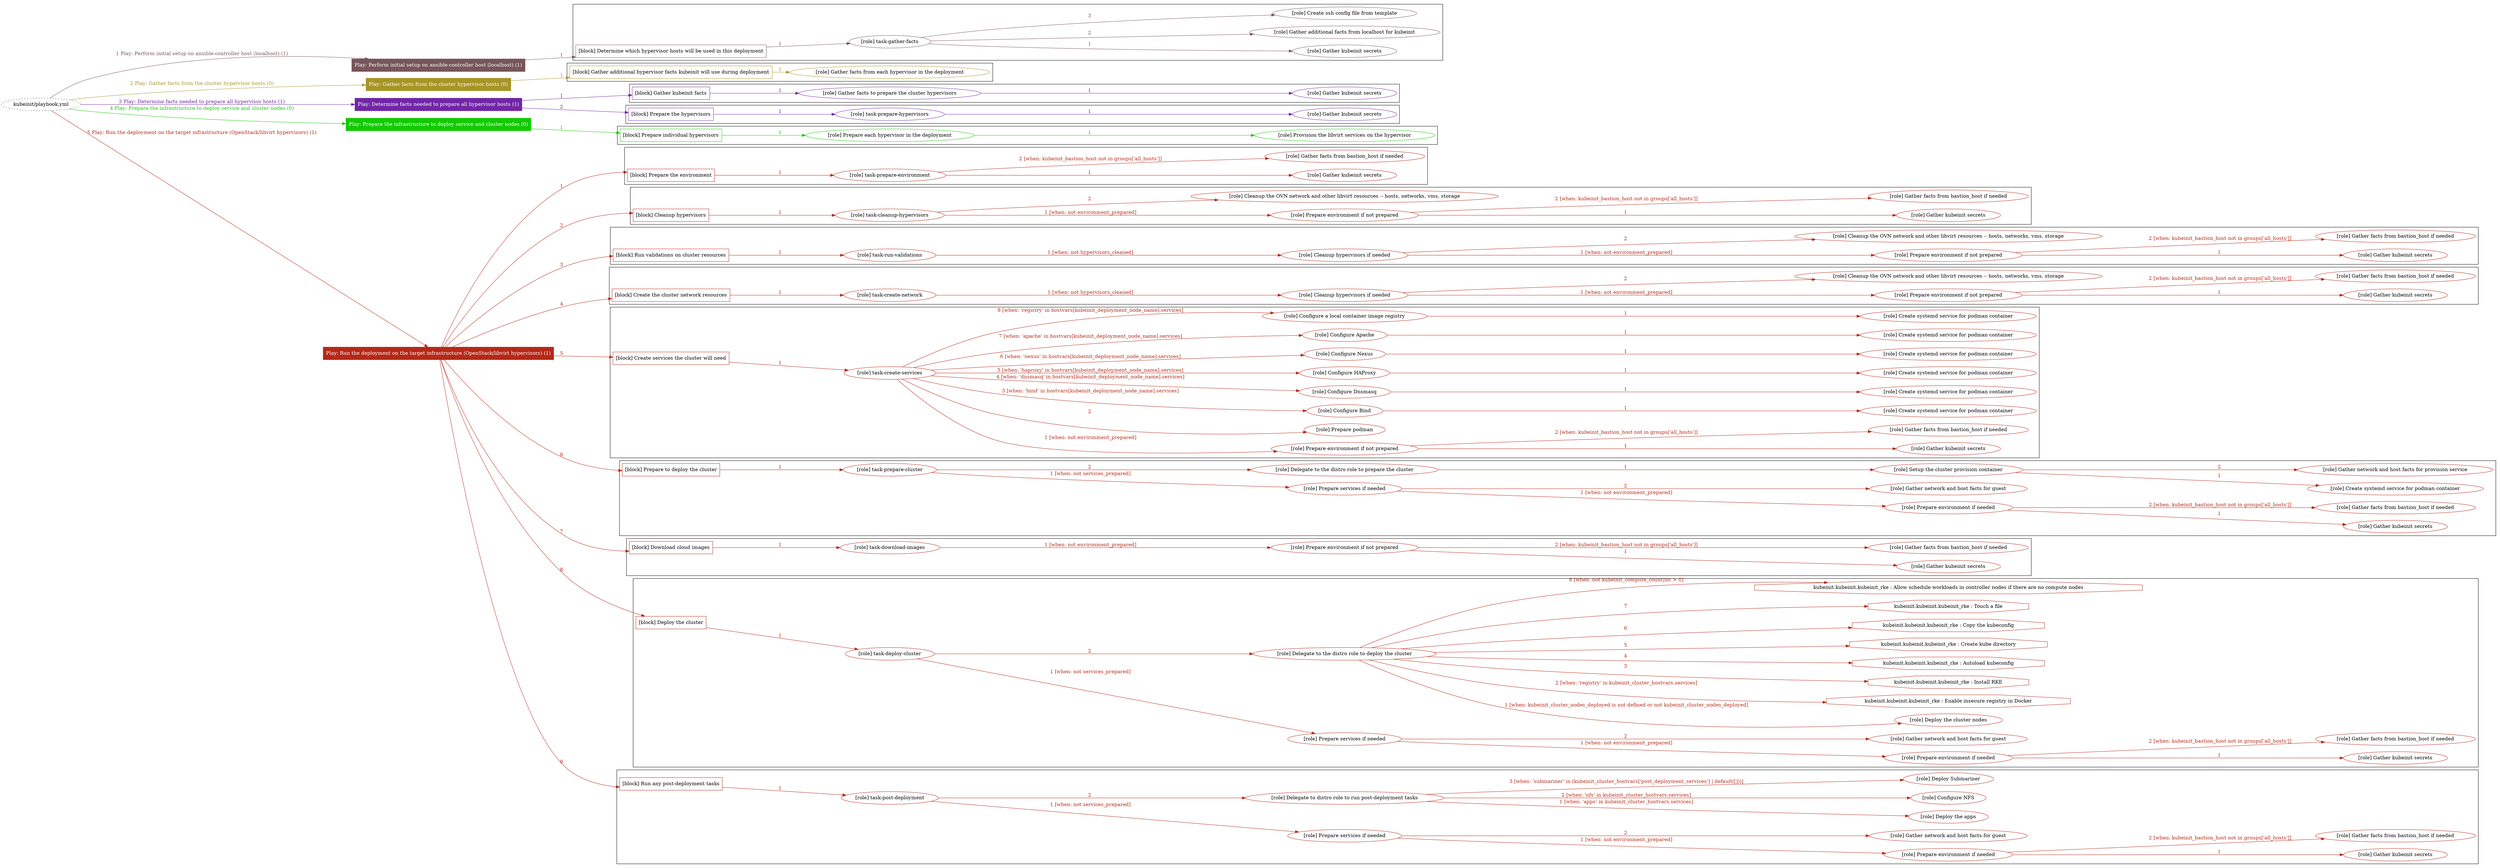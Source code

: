 digraph {
	graph [concentrate=true ordering=in rankdir=LR ratio=fill]
	edge [esep=5 sep=10]
	"kubeinit/playbook.yml" [URL="/home/runner/work/kubeinit/kubeinit/kubeinit/playbook.yml" id=playbook_fd55eb48 style=dotted]
	"kubeinit/playbook.yml" -> play_0bae3f9b [label="1 Play: Perform initial setup on ansible-controller host (localhost) (1)" color="#77555a" fontcolor="#77555a" id=edge_play_0bae3f9b labeltooltip="1 Play: Perform initial setup on ansible-controller host (localhost) (1)" tooltip="1 Play: Perform initial setup on ansible-controller host (localhost) (1)"]
	subgraph "Play: Perform initial setup on ansible-controller host (localhost) (1)" {
		play_0bae3f9b [label="Play: Perform initial setup on ansible-controller host (localhost) (1)" URL="/home/runner/work/kubeinit/kubeinit/kubeinit/playbook.yml" color="#77555a" fontcolor="#ffffff" id=play_0bae3f9b shape=box style=filled tooltip=localhost]
		play_0bae3f9b -> block_c0885046 [label=1 color="#77555a" fontcolor="#77555a" id=edge_block_c0885046 labeltooltip=1 tooltip=1]
		subgraph cluster_block_c0885046 {
			block_c0885046 [label="[block] Determine which hypervisor hosts will be used in this deployment" URL="/home/runner/work/kubeinit/kubeinit/kubeinit/playbook.yml" color="#77555a" id=block_c0885046 labeltooltip="Determine which hypervisor hosts will be used in this deployment" shape=box tooltip="Determine which hypervisor hosts will be used in this deployment"]
			block_c0885046 -> role_dee8e2f2 [label="1 " color="#77555a" fontcolor="#77555a" id=edge_role_dee8e2f2 labeltooltip="1 " tooltip="1 "]
			subgraph "task-gather-facts" {
				role_dee8e2f2 [label="[role] task-gather-facts" URL="/home/runner/work/kubeinit/kubeinit/kubeinit/playbook.yml" color="#77555a" id=role_dee8e2f2 tooltip="task-gather-facts"]
				role_dee8e2f2 -> role_75052bc4 [label="1 " color="#77555a" fontcolor="#77555a" id=edge_role_75052bc4 labeltooltip="1 " tooltip="1 "]
				subgraph "Gather kubeinit secrets" {
					role_75052bc4 [label="[role] Gather kubeinit secrets" URL="/home/runner/.ansible/collections/ansible_collections/kubeinit/kubeinit/roles/kubeinit_prepare/tasks/build_hypervisors_group.yml" color="#77555a" id=role_75052bc4 tooltip="Gather kubeinit secrets"]
				}
				role_dee8e2f2 -> role_df90321a [label="2 " color="#77555a" fontcolor="#77555a" id=edge_role_df90321a labeltooltip="2 " tooltip="2 "]
				subgraph "Gather additional facts from localhost for kubeinit" {
					role_df90321a [label="[role] Gather additional facts from localhost for kubeinit" URL="/home/runner/.ansible/collections/ansible_collections/kubeinit/kubeinit/roles/kubeinit_prepare/tasks/build_hypervisors_group.yml" color="#77555a" id=role_df90321a tooltip="Gather additional facts from localhost for kubeinit"]
				}
				role_dee8e2f2 -> role_de0afecd [label="3 " color="#77555a" fontcolor="#77555a" id=edge_role_de0afecd labeltooltip="3 " tooltip="3 "]
				subgraph "Create ssh config file from template" {
					role_de0afecd [label="[role] Create ssh config file from template" URL="/home/runner/.ansible/collections/ansible_collections/kubeinit/kubeinit/roles/kubeinit_prepare/tasks/build_hypervisors_group.yml" color="#77555a" id=role_de0afecd tooltip="Create ssh config file from template"]
				}
			}
		}
	}
	"kubeinit/playbook.yml" -> play_0c1ca151 [label="2 Play: Gather facts from the cluster hypervisor hosts (0)" color="#a69526" fontcolor="#a69526" id=edge_play_0c1ca151 labeltooltip="2 Play: Gather facts from the cluster hypervisor hosts (0)" tooltip="2 Play: Gather facts from the cluster hypervisor hosts (0)"]
	subgraph "Play: Gather facts from the cluster hypervisor hosts (0)" {
		play_0c1ca151 [label="Play: Gather facts from the cluster hypervisor hosts (0)" URL="/home/runner/work/kubeinit/kubeinit/kubeinit/playbook.yml" color="#a69526" fontcolor="#ffffff" id=play_0c1ca151 shape=box style=filled tooltip="Play: Gather facts from the cluster hypervisor hosts (0)"]
		play_0c1ca151 -> block_014cec13 [label=1 color="#a69526" fontcolor="#a69526" id=edge_block_014cec13 labeltooltip=1 tooltip=1]
		subgraph cluster_block_014cec13 {
			block_014cec13 [label="[block] Gather additional hypervisor facts kubeinit will use during deployment" URL="/home/runner/work/kubeinit/kubeinit/kubeinit/playbook.yml" color="#a69526" id=block_014cec13 labeltooltip="Gather additional hypervisor facts kubeinit will use during deployment" shape=box tooltip="Gather additional hypervisor facts kubeinit will use during deployment"]
			block_014cec13 -> role_0df588ca [label="1 " color="#a69526" fontcolor="#a69526" id=edge_role_0df588ca labeltooltip="1 " tooltip="1 "]
			subgraph "Gather facts from each hypervisor in the deployment" {
				role_0df588ca [label="[role] Gather facts from each hypervisor in the deployment" URL="/home/runner/work/kubeinit/kubeinit/kubeinit/playbook.yml" color="#a69526" id=role_0df588ca tooltip="Gather facts from each hypervisor in the deployment"]
			}
		}
	}
	"kubeinit/playbook.yml" -> play_d85f79e5 [label="3 Play: Determine facts needed to prepare all hypervisor hosts (1)" color="#7126a6" fontcolor="#7126a6" id=edge_play_d85f79e5 labeltooltip="3 Play: Determine facts needed to prepare all hypervisor hosts (1)" tooltip="3 Play: Determine facts needed to prepare all hypervisor hosts (1)"]
	subgraph "Play: Determine facts needed to prepare all hypervisor hosts (1)" {
		play_d85f79e5 [label="Play: Determine facts needed to prepare all hypervisor hosts (1)" URL="/home/runner/work/kubeinit/kubeinit/kubeinit/playbook.yml" color="#7126a6" fontcolor="#ffffff" id=play_d85f79e5 shape=box style=filled tooltip=localhost]
		play_d85f79e5 -> block_483125af [label=1 color="#7126a6" fontcolor="#7126a6" id=edge_block_483125af labeltooltip=1 tooltip=1]
		subgraph cluster_block_483125af {
			block_483125af [label="[block] Gather kubeinit facts" URL="/home/runner/work/kubeinit/kubeinit/kubeinit/playbook.yml" color="#7126a6" id=block_483125af labeltooltip="Gather kubeinit facts" shape=box tooltip="Gather kubeinit facts"]
			block_483125af -> role_291a016e [label="1 " color="#7126a6" fontcolor="#7126a6" id=edge_role_291a016e labeltooltip="1 " tooltip="1 "]
			subgraph "Gather facts to prepare the cluster hypervisors" {
				role_291a016e [label="[role] Gather facts to prepare the cluster hypervisors" URL="/home/runner/work/kubeinit/kubeinit/kubeinit/playbook.yml" color="#7126a6" id=role_291a016e tooltip="Gather facts to prepare the cluster hypervisors"]
				role_291a016e -> role_995b08e6 [label="1 " color="#7126a6" fontcolor="#7126a6" id=edge_role_995b08e6 labeltooltip="1 " tooltip="1 "]
				subgraph "Gather kubeinit secrets" {
					role_995b08e6 [label="[role] Gather kubeinit secrets" URL="/home/runner/.ansible/collections/ansible_collections/kubeinit/kubeinit/roles/kubeinit_prepare/tasks/gather_kubeinit_facts.yml" color="#7126a6" id=role_995b08e6 tooltip="Gather kubeinit secrets"]
				}
			}
		}
		play_d85f79e5 -> block_cea3f4e1 [label=2 color="#7126a6" fontcolor="#7126a6" id=edge_block_cea3f4e1 labeltooltip=2 tooltip=2]
		subgraph cluster_block_cea3f4e1 {
			block_cea3f4e1 [label="[block] Prepare the hypervisors" URL="/home/runner/work/kubeinit/kubeinit/kubeinit/playbook.yml" color="#7126a6" id=block_cea3f4e1 labeltooltip="Prepare the hypervisors" shape=box tooltip="Prepare the hypervisors"]
			block_cea3f4e1 -> role_9eb3c70a [label="1 " color="#7126a6" fontcolor="#7126a6" id=edge_role_9eb3c70a labeltooltip="1 " tooltip="1 "]
			subgraph "task-prepare-hypervisors" {
				role_9eb3c70a [label="[role] task-prepare-hypervisors" URL="/home/runner/work/kubeinit/kubeinit/kubeinit/playbook.yml" color="#7126a6" id=role_9eb3c70a tooltip="task-prepare-hypervisors"]
				role_9eb3c70a -> role_479fef44 [label="1 " color="#7126a6" fontcolor="#7126a6" id=edge_role_479fef44 labeltooltip="1 " tooltip="1 "]
				subgraph "Gather kubeinit secrets" {
					role_479fef44 [label="[role] Gather kubeinit secrets" URL="/home/runner/.ansible/collections/ansible_collections/kubeinit/kubeinit/roles/kubeinit_prepare/tasks/gather_kubeinit_facts.yml" color="#7126a6" id=role_479fef44 tooltip="Gather kubeinit secrets"]
				}
			}
		}
	}
	"kubeinit/playbook.yml" -> play_44534af2 [label="4 Play: Prepare the infrastructure to deploy service and cluster nodes (0)" color="#12ca02" fontcolor="#12ca02" id=edge_play_44534af2 labeltooltip="4 Play: Prepare the infrastructure to deploy service and cluster nodes (0)" tooltip="4 Play: Prepare the infrastructure to deploy service and cluster nodes (0)"]
	subgraph "Play: Prepare the infrastructure to deploy service and cluster nodes (0)" {
		play_44534af2 [label="Play: Prepare the infrastructure to deploy service and cluster nodes (0)" URL="/home/runner/work/kubeinit/kubeinit/kubeinit/playbook.yml" color="#12ca02" fontcolor="#ffffff" id=play_44534af2 shape=box style=filled tooltip="Play: Prepare the infrastructure to deploy service and cluster nodes (0)"]
		play_44534af2 -> block_1700260d [label=1 color="#12ca02" fontcolor="#12ca02" id=edge_block_1700260d labeltooltip=1 tooltip=1]
		subgraph cluster_block_1700260d {
			block_1700260d [label="[block] Prepare individual hypervisors" URL="/home/runner/work/kubeinit/kubeinit/kubeinit/playbook.yml" color="#12ca02" id=block_1700260d labeltooltip="Prepare individual hypervisors" shape=box tooltip="Prepare individual hypervisors"]
			block_1700260d -> role_deee791f [label="1 " color="#12ca02" fontcolor="#12ca02" id=edge_role_deee791f labeltooltip="1 " tooltip="1 "]
			subgraph "Prepare each hypervisor in the deployment" {
				role_deee791f [label="[role] Prepare each hypervisor in the deployment" URL="/home/runner/work/kubeinit/kubeinit/kubeinit/playbook.yml" color="#12ca02" id=role_deee791f tooltip="Prepare each hypervisor in the deployment"]
				role_deee791f -> role_b7f18c44 [label="1 " color="#12ca02" fontcolor="#12ca02" id=edge_role_b7f18c44 labeltooltip="1 " tooltip="1 "]
				subgraph "Provision the libvirt services on the hypervisor" {
					role_b7f18c44 [label="[role] Provision the libvirt services on the hypervisor" URL="/home/runner/.ansible/collections/ansible_collections/kubeinit/kubeinit/roles/kubeinit_prepare/tasks/prepare_hypervisor.yml" color="#12ca02" id=role_b7f18c44 tooltip="Provision the libvirt services on the hypervisor"]
				}
			}
		}
	}
	"kubeinit/playbook.yml" -> play_f1bba260 [label="5 Play: Run the deployment on the target infrastructure (OpenStack/libvirt hypervisors) (1)" color="#b52817" fontcolor="#b52817" id=edge_play_f1bba260 labeltooltip="5 Play: Run the deployment on the target infrastructure (OpenStack/libvirt hypervisors) (1)" tooltip="5 Play: Run the deployment on the target infrastructure (OpenStack/libvirt hypervisors) (1)"]
	subgraph "Play: Run the deployment on the target infrastructure (OpenStack/libvirt hypervisors) (1)" {
		play_f1bba260 [label="Play: Run the deployment on the target infrastructure (OpenStack/libvirt hypervisors) (1)" URL="/home/runner/work/kubeinit/kubeinit/kubeinit/playbook.yml" color="#b52817" fontcolor="#ffffff" id=play_f1bba260 shape=box style=filled tooltip=localhost]
		play_f1bba260 -> block_50927436 [label=1 color="#b52817" fontcolor="#b52817" id=edge_block_50927436 labeltooltip=1 tooltip=1]
		subgraph cluster_block_50927436 {
			block_50927436 [label="[block] Prepare the environment" URL="/home/runner/work/kubeinit/kubeinit/kubeinit/playbook.yml" color="#b52817" id=block_50927436 labeltooltip="Prepare the environment" shape=box tooltip="Prepare the environment"]
			block_50927436 -> role_f5d8c7be [label="1 " color="#b52817" fontcolor="#b52817" id=edge_role_f5d8c7be labeltooltip="1 " tooltip="1 "]
			subgraph "task-prepare-environment" {
				role_f5d8c7be [label="[role] task-prepare-environment" URL="/home/runner/work/kubeinit/kubeinit/kubeinit/playbook.yml" color="#b52817" id=role_f5d8c7be tooltip="task-prepare-environment"]
				role_f5d8c7be -> role_ca2a0146 [label="1 " color="#b52817" fontcolor="#b52817" id=edge_role_ca2a0146 labeltooltip="1 " tooltip="1 "]
				subgraph "Gather kubeinit secrets" {
					role_ca2a0146 [label="[role] Gather kubeinit secrets" URL="/home/runner/.ansible/collections/ansible_collections/kubeinit/kubeinit/roles/kubeinit_prepare/tasks/gather_kubeinit_facts.yml" color="#b52817" id=role_ca2a0146 tooltip="Gather kubeinit secrets"]
				}
				role_f5d8c7be -> role_b049b27c [label="2 [when: kubeinit_bastion_host not in groups['all_hosts']]" color="#b52817" fontcolor="#b52817" id=edge_role_b049b27c labeltooltip="2 [when: kubeinit_bastion_host not in groups['all_hosts']]" tooltip="2 [when: kubeinit_bastion_host not in groups['all_hosts']]"]
				subgraph "Gather facts from bastion_host if needed" {
					role_b049b27c [label="[role] Gather facts from bastion_host if needed" URL="/home/runner/.ansible/collections/ansible_collections/kubeinit/kubeinit/roles/kubeinit_prepare/tasks/main.yml" color="#b52817" id=role_b049b27c tooltip="Gather facts from bastion_host if needed"]
				}
			}
		}
		play_f1bba260 -> block_3fba99b2 [label=2 color="#b52817" fontcolor="#b52817" id=edge_block_3fba99b2 labeltooltip=2 tooltip=2]
		subgraph cluster_block_3fba99b2 {
			block_3fba99b2 [label="[block] Cleanup hypervisors" URL="/home/runner/work/kubeinit/kubeinit/kubeinit/playbook.yml" color="#b52817" id=block_3fba99b2 labeltooltip="Cleanup hypervisors" shape=box tooltip="Cleanup hypervisors"]
			block_3fba99b2 -> role_207b168d [label="1 " color="#b52817" fontcolor="#b52817" id=edge_role_207b168d labeltooltip="1 " tooltip="1 "]
			subgraph "task-cleanup-hypervisors" {
				role_207b168d [label="[role] task-cleanup-hypervisors" URL="/home/runner/work/kubeinit/kubeinit/kubeinit/playbook.yml" color="#b52817" id=role_207b168d tooltip="task-cleanup-hypervisors"]
				role_207b168d -> role_75e0bb1f [label="1 [when: not environment_prepared]" color="#b52817" fontcolor="#b52817" id=edge_role_75e0bb1f labeltooltip="1 [when: not environment_prepared]" tooltip="1 [when: not environment_prepared]"]
				subgraph "Prepare environment if not prepared" {
					role_75e0bb1f [label="[role] Prepare environment if not prepared" URL="/home/runner/.ansible/collections/ansible_collections/kubeinit/kubeinit/roles/kubeinit_libvirt/tasks/cleanup_hypervisors.yml" color="#b52817" id=role_75e0bb1f tooltip="Prepare environment if not prepared"]
					role_75e0bb1f -> role_f24a528a [label="1 " color="#b52817" fontcolor="#b52817" id=edge_role_f24a528a labeltooltip="1 " tooltip="1 "]
					subgraph "Gather kubeinit secrets" {
						role_f24a528a [label="[role] Gather kubeinit secrets" URL="/home/runner/.ansible/collections/ansible_collections/kubeinit/kubeinit/roles/kubeinit_prepare/tasks/gather_kubeinit_facts.yml" color="#b52817" id=role_f24a528a tooltip="Gather kubeinit secrets"]
					}
					role_75e0bb1f -> role_1d6644a8 [label="2 [when: kubeinit_bastion_host not in groups['all_hosts']]" color="#b52817" fontcolor="#b52817" id=edge_role_1d6644a8 labeltooltip="2 [when: kubeinit_bastion_host not in groups['all_hosts']]" tooltip="2 [when: kubeinit_bastion_host not in groups['all_hosts']]"]
					subgraph "Gather facts from bastion_host if needed" {
						role_1d6644a8 [label="[role] Gather facts from bastion_host if needed" URL="/home/runner/.ansible/collections/ansible_collections/kubeinit/kubeinit/roles/kubeinit_prepare/tasks/main.yml" color="#b52817" id=role_1d6644a8 tooltip="Gather facts from bastion_host if needed"]
					}
				}
				role_207b168d -> role_29f628ee [label="2 " color="#b52817" fontcolor="#b52817" id=edge_role_29f628ee labeltooltip="2 " tooltip="2 "]
				subgraph "Cleanup the OVN network and other libvirt resources -- hosts, networks, vms, storage" {
					role_29f628ee [label="[role] Cleanup the OVN network and other libvirt resources -- hosts, networks, vms, storage" URL="/home/runner/.ansible/collections/ansible_collections/kubeinit/kubeinit/roles/kubeinit_libvirt/tasks/cleanup_hypervisors.yml" color="#b52817" id=role_29f628ee tooltip="Cleanup the OVN network and other libvirt resources -- hosts, networks, vms, storage"]
				}
			}
		}
		play_f1bba260 -> block_c7357581 [label=3 color="#b52817" fontcolor="#b52817" id=edge_block_c7357581 labeltooltip=3 tooltip=3]
		subgraph cluster_block_c7357581 {
			block_c7357581 [label="[block] Run validations on cluster resources" URL="/home/runner/work/kubeinit/kubeinit/kubeinit/playbook.yml" color="#b52817" id=block_c7357581 labeltooltip="Run validations on cluster resources" shape=box tooltip="Run validations on cluster resources"]
			block_c7357581 -> role_6176f33f [label="1 " color="#b52817" fontcolor="#b52817" id=edge_role_6176f33f labeltooltip="1 " tooltip="1 "]
			subgraph "task-run-validations" {
				role_6176f33f [label="[role] task-run-validations" URL="/home/runner/work/kubeinit/kubeinit/kubeinit/playbook.yml" color="#b52817" id=role_6176f33f tooltip="task-run-validations"]
				role_6176f33f -> role_3ce2a955 [label="1 [when: not hypervisors_cleaned]" color="#b52817" fontcolor="#b52817" id=edge_role_3ce2a955 labeltooltip="1 [when: not hypervisors_cleaned]" tooltip="1 [when: not hypervisors_cleaned]"]
				subgraph "Cleanup hypervisors if needed" {
					role_3ce2a955 [label="[role] Cleanup hypervisors if needed" URL="/home/runner/.ansible/collections/ansible_collections/kubeinit/kubeinit/roles/kubeinit_validations/tasks/main.yml" color="#b52817" id=role_3ce2a955 tooltip="Cleanup hypervisors if needed"]
					role_3ce2a955 -> role_df3d2c84 [label="1 [when: not environment_prepared]" color="#b52817" fontcolor="#b52817" id=edge_role_df3d2c84 labeltooltip="1 [when: not environment_prepared]" tooltip="1 [when: not environment_prepared]"]
					subgraph "Prepare environment if not prepared" {
						role_df3d2c84 [label="[role] Prepare environment if not prepared" URL="/home/runner/.ansible/collections/ansible_collections/kubeinit/kubeinit/roles/kubeinit_libvirt/tasks/cleanup_hypervisors.yml" color="#b52817" id=role_df3d2c84 tooltip="Prepare environment if not prepared"]
						role_df3d2c84 -> role_e4eb9be0 [label="1 " color="#b52817" fontcolor="#b52817" id=edge_role_e4eb9be0 labeltooltip="1 " tooltip="1 "]
						subgraph "Gather kubeinit secrets" {
							role_e4eb9be0 [label="[role] Gather kubeinit secrets" URL="/home/runner/.ansible/collections/ansible_collections/kubeinit/kubeinit/roles/kubeinit_prepare/tasks/gather_kubeinit_facts.yml" color="#b52817" id=role_e4eb9be0 tooltip="Gather kubeinit secrets"]
						}
						role_df3d2c84 -> role_1ec0d265 [label="2 [when: kubeinit_bastion_host not in groups['all_hosts']]" color="#b52817" fontcolor="#b52817" id=edge_role_1ec0d265 labeltooltip="2 [when: kubeinit_bastion_host not in groups['all_hosts']]" tooltip="2 [when: kubeinit_bastion_host not in groups['all_hosts']]"]
						subgraph "Gather facts from bastion_host if needed" {
							role_1ec0d265 [label="[role] Gather facts from bastion_host if needed" URL="/home/runner/.ansible/collections/ansible_collections/kubeinit/kubeinit/roles/kubeinit_prepare/tasks/main.yml" color="#b52817" id=role_1ec0d265 tooltip="Gather facts from bastion_host if needed"]
						}
					}
					role_3ce2a955 -> role_bcea2860 [label="2 " color="#b52817" fontcolor="#b52817" id=edge_role_bcea2860 labeltooltip="2 " tooltip="2 "]
					subgraph "Cleanup the OVN network and other libvirt resources -- hosts, networks, vms, storage" {
						role_bcea2860 [label="[role] Cleanup the OVN network and other libvirt resources -- hosts, networks, vms, storage" URL="/home/runner/.ansible/collections/ansible_collections/kubeinit/kubeinit/roles/kubeinit_libvirt/tasks/cleanup_hypervisors.yml" color="#b52817" id=role_bcea2860 tooltip="Cleanup the OVN network and other libvirt resources -- hosts, networks, vms, storage"]
					}
				}
			}
		}
		play_f1bba260 -> block_910e181a [label=4 color="#b52817" fontcolor="#b52817" id=edge_block_910e181a labeltooltip=4 tooltip=4]
		subgraph cluster_block_910e181a {
			block_910e181a [label="[block] Create the cluster network resources" URL="/home/runner/work/kubeinit/kubeinit/kubeinit/playbook.yml" color="#b52817" id=block_910e181a labeltooltip="Create the cluster network resources" shape=box tooltip="Create the cluster network resources"]
			block_910e181a -> role_3e3f91b4 [label="1 " color="#b52817" fontcolor="#b52817" id=edge_role_3e3f91b4 labeltooltip="1 " tooltip="1 "]
			subgraph "task-create-network" {
				role_3e3f91b4 [label="[role] task-create-network" URL="/home/runner/work/kubeinit/kubeinit/kubeinit/playbook.yml" color="#b52817" id=role_3e3f91b4 tooltip="task-create-network"]
				role_3e3f91b4 -> role_6b48fd1f [label="1 [when: not hypervisors_cleaned]" color="#b52817" fontcolor="#b52817" id=edge_role_6b48fd1f labeltooltip="1 [when: not hypervisors_cleaned]" tooltip="1 [when: not hypervisors_cleaned]"]
				subgraph "Cleanup hypervisors if needed" {
					role_6b48fd1f [label="[role] Cleanup hypervisors if needed" URL="/home/runner/.ansible/collections/ansible_collections/kubeinit/kubeinit/roles/kubeinit_libvirt/tasks/create_network.yml" color="#b52817" id=role_6b48fd1f tooltip="Cleanup hypervisors if needed"]
					role_6b48fd1f -> role_8ccc69a7 [label="1 [when: not environment_prepared]" color="#b52817" fontcolor="#b52817" id=edge_role_8ccc69a7 labeltooltip="1 [when: not environment_prepared]" tooltip="1 [when: not environment_prepared]"]
					subgraph "Prepare environment if not prepared" {
						role_8ccc69a7 [label="[role] Prepare environment if not prepared" URL="/home/runner/.ansible/collections/ansible_collections/kubeinit/kubeinit/roles/kubeinit_libvirt/tasks/cleanup_hypervisors.yml" color="#b52817" id=role_8ccc69a7 tooltip="Prepare environment if not prepared"]
						role_8ccc69a7 -> role_3ca407b4 [label="1 " color="#b52817" fontcolor="#b52817" id=edge_role_3ca407b4 labeltooltip="1 " tooltip="1 "]
						subgraph "Gather kubeinit secrets" {
							role_3ca407b4 [label="[role] Gather kubeinit secrets" URL="/home/runner/.ansible/collections/ansible_collections/kubeinit/kubeinit/roles/kubeinit_prepare/tasks/gather_kubeinit_facts.yml" color="#b52817" id=role_3ca407b4 tooltip="Gather kubeinit secrets"]
						}
						role_8ccc69a7 -> role_dd0135ce [label="2 [when: kubeinit_bastion_host not in groups['all_hosts']]" color="#b52817" fontcolor="#b52817" id=edge_role_dd0135ce labeltooltip="2 [when: kubeinit_bastion_host not in groups['all_hosts']]" tooltip="2 [when: kubeinit_bastion_host not in groups['all_hosts']]"]
						subgraph "Gather facts from bastion_host if needed" {
							role_dd0135ce [label="[role] Gather facts from bastion_host if needed" URL="/home/runner/.ansible/collections/ansible_collections/kubeinit/kubeinit/roles/kubeinit_prepare/tasks/main.yml" color="#b52817" id=role_dd0135ce tooltip="Gather facts from bastion_host if needed"]
						}
					}
					role_6b48fd1f -> role_c0f40612 [label="2 " color="#b52817" fontcolor="#b52817" id=edge_role_c0f40612 labeltooltip="2 " tooltip="2 "]
					subgraph "Cleanup the OVN network and other libvirt resources -- hosts, networks, vms, storage" {
						role_c0f40612 [label="[role] Cleanup the OVN network and other libvirt resources -- hosts, networks, vms, storage" URL="/home/runner/.ansible/collections/ansible_collections/kubeinit/kubeinit/roles/kubeinit_libvirt/tasks/cleanup_hypervisors.yml" color="#b52817" id=role_c0f40612 tooltip="Cleanup the OVN network and other libvirt resources -- hosts, networks, vms, storage"]
					}
				}
			}
		}
		play_f1bba260 -> block_2d0c73f9 [label=5 color="#b52817" fontcolor="#b52817" id=edge_block_2d0c73f9 labeltooltip=5 tooltip=5]
		subgraph cluster_block_2d0c73f9 {
			block_2d0c73f9 [label="[block] Create services the cluster will need" URL="/home/runner/work/kubeinit/kubeinit/kubeinit/playbook.yml" color="#b52817" id=block_2d0c73f9 labeltooltip="Create services the cluster will need" shape=box tooltip="Create services the cluster will need"]
			block_2d0c73f9 -> role_a2fce7de [label="1 " color="#b52817" fontcolor="#b52817" id=edge_role_a2fce7de labeltooltip="1 " tooltip="1 "]
			subgraph "task-create-services" {
				role_a2fce7de [label="[role] task-create-services" URL="/home/runner/work/kubeinit/kubeinit/kubeinit/playbook.yml" color="#b52817" id=role_a2fce7de tooltip="task-create-services"]
				role_a2fce7de -> role_e7efd0cc [label="1 [when: not environment_prepared]" color="#b52817" fontcolor="#b52817" id=edge_role_e7efd0cc labeltooltip="1 [when: not environment_prepared]" tooltip="1 [when: not environment_prepared]"]
				subgraph "Prepare environment if not prepared" {
					role_e7efd0cc [label="[role] Prepare environment if not prepared" URL="/home/runner/.ansible/collections/ansible_collections/kubeinit/kubeinit/roles/kubeinit_services/tasks/main.yml" color="#b52817" id=role_e7efd0cc tooltip="Prepare environment if not prepared"]
					role_e7efd0cc -> role_01d278b3 [label="1 " color="#b52817" fontcolor="#b52817" id=edge_role_01d278b3 labeltooltip="1 " tooltip="1 "]
					subgraph "Gather kubeinit secrets" {
						role_01d278b3 [label="[role] Gather kubeinit secrets" URL="/home/runner/.ansible/collections/ansible_collections/kubeinit/kubeinit/roles/kubeinit_prepare/tasks/gather_kubeinit_facts.yml" color="#b52817" id=role_01d278b3 tooltip="Gather kubeinit secrets"]
					}
					role_e7efd0cc -> role_fe9b76f6 [label="2 [when: kubeinit_bastion_host not in groups['all_hosts']]" color="#b52817" fontcolor="#b52817" id=edge_role_fe9b76f6 labeltooltip="2 [when: kubeinit_bastion_host not in groups['all_hosts']]" tooltip="2 [when: kubeinit_bastion_host not in groups['all_hosts']]"]
					subgraph "Gather facts from bastion_host if needed" {
						role_fe9b76f6 [label="[role] Gather facts from bastion_host if needed" URL="/home/runner/.ansible/collections/ansible_collections/kubeinit/kubeinit/roles/kubeinit_prepare/tasks/main.yml" color="#b52817" id=role_fe9b76f6 tooltip="Gather facts from bastion_host if needed"]
					}
				}
				role_a2fce7de -> role_6f4ec46a [label="2 " color="#b52817" fontcolor="#b52817" id=edge_role_6f4ec46a labeltooltip="2 " tooltip="2 "]
				subgraph "Prepare podman" {
					role_6f4ec46a [label="[role] Prepare podman" URL="/home/runner/.ansible/collections/ansible_collections/kubeinit/kubeinit/roles/kubeinit_services/tasks/00_create_service_pod.yml" color="#b52817" id=role_6f4ec46a tooltip="Prepare podman"]
				}
				role_a2fce7de -> role_ca9e05bf [label="3 [when: 'bind' in hostvars[kubeinit_deployment_node_name].services]" color="#b52817" fontcolor="#b52817" id=edge_role_ca9e05bf labeltooltip="3 [when: 'bind' in hostvars[kubeinit_deployment_node_name].services]" tooltip="3 [when: 'bind' in hostvars[kubeinit_deployment_node_name].services]"]
				subgraph "Configure Bind" {
					role_ca9e05bf [label="[role] Configure Bind" URL="/home/runner/.ansible/collections/ansible_collections/kubeinit/kubeinit/roles/kubeinit_services/tasks/start_services_containers.yml" color="#b52817" id=role_ca9e05bf tooltip="Configure Bind"]
					role_ca9e05bf -> role_d9f57bb4 [label="1 " color="#b52817" fontcolor="#b52817" id=edge_role_d9f57bb4 labeltooltip="1 " tooltip="1 "]
					subgraph "Create systemd service for podman container" {
						role_d9f57bb4 [label="[role] Create systemd service for podman container" URL="/home/runner/.ansible/collections/ansible_collections/kubeinit/kubeinit/roles/kubeinit_bind/tasks/main.yml" color="#b52817" id=role_d9f57bb4 tooltip="Create systemd service for podman container"]
					}
				}
				role_a2fce7de -> role_1dce8c87 [label="4 [when: 'dnsmasq' in hostvars[kubeinit_deployment_node_name].services]" color="#b52817" fontcolor="#b52817" id=edge_role_1dce8c87 labeltooltip="4 [when: 'dnsmasq' in hostvars[kubeinit_deployment_node_name].services]" tooltip="4 [when: 'dnsmasq' in hostvars[kubeinit_deployment_node_name].services]"]
				subgraph "Configure Dnsmasq" {
					role_1dce8c87 [label="[role] Configure Dnsmasq" URL="/home/runner/.ansible/collections/ansible_collections/kubeinit/kubeinit/roles/kubeinit_services/tasks/start_services_containers.yml" color="#b52817" id=role_1dce8c87 tooltip="Configure Dnsmasq"]
					role_1dce8c87 -> role_ade7b821 [label="1 " color="#b52817" fontcolor="#b52817" id=edge_role_ade7b821 labeltooltip="1 " tooltip="1 "]
					subgraph "Create systemd service for podman container" {
						role_ade7b821 [label="[role] Create systemd service for podman container" URL="/home/runner/.ansible/collections/ansible_collections/kubeinit/kubeinit/roles/kubeinit_dnsmasq/tasks/main.yml" color="#b52817" id=role_ade7b821 tooltip="Create systemd service for podman container"]
					}
				}
				role_a2fce7de -> role_2003dd8c [label="5 [when: 'haproxy' in hostvars[kubeinit_deployment_node_name].services]" color="#b52817" fontcolor="#b52817" id=edge_role_2003dd8c labeltooltip="5 [when: 'haproxy' in hostvars[kubeinit_deployment_node_name].services]" tooltip="5 [when: 'haproxy' in hostvars[kubeinit_deployment_node_name].services]"]
				subgraph "Configure HAProxy" {
					role_2003dd8c [label="[role] Configure HAProxy" URL="/home/runner/.ansible/collections/ansible_collections/kubeinit/kubeinit/roles/kubeinit_services/tasks/start_services_containers.yml" color="#b52817" id=role_2003dd8c tooltip="Configure HAProxy"]
					role_2003dd8c -> role_6aa5cb82 [label="1 " color="#b52817" fontcolor="#b52817" id=edge_role_6aa5cb82 labeltooltip="1 " tooltip="1 "]
					subgraph "Create systemd service for podman container" {
						role_6aa5cb82 [label="[role] Create systemd service for podman container" URL="/home/runner/.ansible/collections/ansible_collections/kubeinit/kubeinit/roles/kubeinit_haproxy/tasks/main.yml" color="#b52817" id=role_6aa5cb82 tooltip="Create systemd service for podman container"]
					}
				}
				role_a2fce7de -> role_76a027f0 [label="6 [when: 'nexus' in hostvars[kubeinit_deployment_node_name].services]" color="#b52817" fontcolor="#b52817" id=edge_role_76a027f0 labeltooltip="6 [when: 'nexus' in hostvars[kubeinit_deployment_node_name].services]" tooltip="6 [when: 'nexus' in hostvars[kubeinit_deployment_node_name].services]"]
				subgraph "Configure Nexus" {
					role_76a027f0 [label="[role] Configure Nexus" URL="/home/runner/.ansible/collections/ansible_collections/kubeinit/kubeinit/roles/kubeinit_services/tasks/start_services_containers.yml" color="#b52817" id=role_76a027f0 tooltip="Configure Nexus"]
					role_76a027f0 -> role_9c76bd2e [label="1 " color="#b52817" fontcolor="#b52817" id=edge_role_9c76bd2e labeltooltip="1 " tooltip="1 "]
					subgraph "Create systemd service for podman container" {
						role_9c76bd2e [label="[role] Create systemd service for podman container" URL="/home/runner/.ansible/collections/ansible_collections/kubeinit/kubeinit/roles/kubeinit_nexus/tasks/main.yml" color="#b52817" id=role_9c76bd2e tooltip="Create systemd service for podman container"]
					}
				}
				role_a2fce7de -> role_5a4cf29d [label="7 [when: 'apache' in hostvars[kubeinit_deployment_node_name].services]" color="#b52817" fontcolor="#b52817" id=edge_role_5a4cf29d labeltooltip="7 [when: 'apache' in hostvars[kubeinit_deployment_node_name].services]" tooltip="7 [when: 'apache' in hostvars[kubeinit_deployment_node_name].services]"]
				subgraph "Configure Apache" {
					role_5a4cf29d [label="[role] Configure Apache" URL="/home/runner/.ansible/collections/ansible_collections/kubeinit/kubeinit/roles/kubeinit_services/tasks/start_services_containers.yml" color="#b52817" id=role_5a4cf29d tooltip="Configure Apache"]
					role_5a4cf29d -> role_6d76d1da [label="1 " color="#b52817" fontcolor="#b52817" id=edge_role_6d76d1da labeltooltip="1 " tooltip="1 "]
					subgraph "Create systemd service for podman container" {
						role_6d76d1da [label="[role] Create systemd service for podman container" URL="/home/runner/.ansible/collections/ansible_collections/kubeinit/kubeinit/roles/kubeinit_apache/tasks/main.yml" color="#b52817" id=role_6d76d1da tooltip="Create systemd service for podman container"]
					}
				}
				role_a2fce7de -> role_c2a4e727 [label="8 [when: 'registry' in hostvars[kubeinit_deployment_node_name].services]" color="#b52817" fontcolor="#b52817" id=edge_role_c2a4e727 labeltooltip="8 [when: 'registry' in hostvars[kubeinit_deployment_node_name].services]" tooltip="8 [when: 'registry' in hostvars[kubeinit_deployment_node_name].services]"]
				subgraph "Configure a local container image registry" {
					role_c2a4e727 [label="[role] Configure a local container image registry" URL="/home/runner/.ansible/collections/ansible_collections/kubeinit/kubeinit/roles/kubeinit_services/tasks/start_services_containers.yml" color="#b52817" id=role_c2a4e727 tooltip="Configure a local container image registry"]
					role_c2a4e727 -> role_d5d55d12 [label="1 " color="#b52817" fontcolor="#b52817" id=edge_role_d5d55d12 labeltooltip="1 " tooltip="1 "]
					subgraph "Create systemd service for podman container" {
						role_d5d55d12 [label="[role] Create systemd service for podman container" URL="/home/runner/.ansible/collections/ansible_collections/kubeinit/kubeinit/roles/kubeinit_registry/tasks/main.yml" color="#b52817" id=role_d5d55d12 tooltip="Create systemd service for podman container"]
					}
				}
			}
		}
		play_f1bba260 -> block_626c2681 [label=6 color="#b52817" fontcolor="#b52817" id=edge_block_626c2681 labeltooltip=6 tooltip=6]
		subgraph cluster_block_626c2681 {
			block_626c2681 [label="[block] Prepare to deploy the cluster" URL="/home/runner/work/kubeinit/kubeinit/kubeinit/playbook.yml" color="#b52817" id=block_626c2681 labeltooltip="Prepare to deploy the cluster" shape=box tooltip="Prepare to deploy the cluster"]
			block_626c2681 -> role_0e4a58cd [label="1 " color="#b52817" fontcolor="#b52817" id=edge_role_0e4a58cd labeltooltip="1 " tooltip="1 "]
			subgraph "task-prepare-cluster" {
				role_0e4a58cd [label="[role] task-prepare-cluster" URL="/home/runner/work/kubeinit/kubeinit/kubeinit/playbook.yml" color="#b52817" id=role_0e4a58cd tooltip="task-prepare-cluster"]
				role_0e4a58cd -> role_2981215e [label="1 [when: not services_prepared]" color="#b52817" fontcolor="#b52817" id=edge_role_2981215e labeltooltip="1 [when: not services_prepared]" tooltip="1 [when: not services_prepared]"]
				subgraph "Prepare services if needed" {
					role_2981215e [label="[role] Prepare services if needed" URL="/home/runner/.ansible/collections/ansible_collections/kubeinit/kubeinit/roles/kubeinit_prepare/tasks/prepare_cluster.yml" color="#b52817" id=role_2981215e tooltip="Prepare services if needed"]
					role_2981215e -> role_bbf6217a [label="1 [when: not environment_prepared]" color="#b52817" fontcolor="#b52817" id=edge_role_bbf6217a labeltooltip="1 [when: not environment_prepared]" tooltip="1 [when: not environment_prepared]"]
					subgraph "Prepare environment if needed" {
						role_bbf6217a [label="[role] Prepare environment if needed" URL="/home/runner/.ansible/collections/ansible_collections/kubeinit/kubeinit/roles/kubeinit_services/tasks/prepare_services.yml" color="#b52817" id=role_bbf6217a tooltip="Prepare environment if needed"]
						role_bbf6217a -> role_4d072ff8 [label="1 " color="#b52817" fontcolor="#b52817" id=edge_role_4d072ff8 labeltooltip="1 " tooltip="1 "]
						subgraph "Gather kubeinit secrets" {
							role_4d072ff8 [label="[role] Gather kubeinit secrets" URL="/home/runner/.ansible/collections/ansible_collections/kubeinit/kubeinit/roles/kubeinit_prepare/tasks/gather_kubeinit_facts.yml" color="#b52817" id=role_4d072ff8 tooltip="Gather kubeinit secrets"]
						}
						role_bbf6217a -> role_18f96c58 [label="2 [when: kubeinit_bastion_host not in groups['all_hosts']]" color="#b52817" fontcolor="#b52817" id=edge_role_18f96c58 labeltooltip="2 [when: kubeinit_bastion_host not in groups['all_hosts']]" tooltip="2 [when: kubeinit_bastion_host not in groups['all_hosts']]"]
						subgraph "Gather facts from bastion_host if needed" {
							role_18f96c58 [label="[role] Gather facts from bastion_host if needed" URL="/home/runner/.ansible/collections/ansible_collections/kubeinit/kubeinit/roles/kubeinit_prepare/tasks/main.yml" color="#b52817" id=role_18f96c58 tooltip="Gather facts from bastion_host if needed"]
						}
					}
					role_2981215e -> role_8ede35fb [label="2 " color="#b52817" fontcolor="#b52817" id=edge_role_8ede35fb labeltooltip="2 " tooltip="2 "]
					subgraph "Gather network and host facts for guest" {
						role_8ede35fb [label="[role] Gather network and host facts for guest" URL="/home/runner/.ansible/collections/ansible_collections/kubeinit/kubeinit/roles/kubeinit_services/tasks/prepare_services.yml" color="#b52817" id=role_8ede35fb tooltip="Gather network and host facts for guest"]
					}
				}
				role_0e4a58cd -> role_0a2b15d1 [label="2 " color="#b52817" fontcolor="#b52817" id=edge_role_0a2b15d1 labeltooltip="2 " tooltip="2 "]
				subgraph "Delegate to the distro role to prepare the cluster" {
					role_0a2b15d1 [label="[role] Delegate to the distro role to prepare the cluster" URL="/home/runner/.ansible/collections/ansible_collections/kubeinit/kubeinit/roles/kubeinit_prepare/tasks/prepare_cluster.yml" color="#b52817" id=role_0a2b15d1 tooltip="Delegate to the distro role to prepare the cluster"]
					role_0a2b15d1 -> role_5d175bc2 [label="1 " color="#b52817" fontcolor="#b52817" id=edge_role_5d175bc2 labeltooltip="1 " tooltip="1 "]
					subgraph "Setup the cluster provision container" {
						role_5d175bc2 [label="[role] Setup the cluster provision container" URL="/home/runner/.ansible/collections/ansible_collections/kubeinit/kubeinit/roles/kubeinit_rke/tasks/prepare_cluster.yml" color="#b52817" id=role_5d175bc2 tooltip="Setup the cluster provision container"]
						role_5d175bc2 -> role_558e59b8 [label="1 " color="#b52817" fontcolor="#b52817" id=edge_role_558e59b8 labeltooltip="1 " tooltip="1 "]
						subgraph "Create systemd service for podman container" {
							role_558e59b8 [label="[role] Create systemd service for podman container" URL="/home/runner/.ansible/collections/ansible_collections/kubeinit/kubeinit/roles/kubeinit_services/tasks/create_provision_container.yml" color="#b52817" id=role_558e59b8 tooltip="Create systemd service for podman container"]
						}
						role_5d175bc2 -> role_ff163ef4 [label="2 " color="#b52817" fontcolor="#b52817" id=edge_role_ff163ef4 labeltooltip="2 " tooltip="2 "]
						subgraph "Gather network and host facts for provision service" {
							role_ff163ef4 [label="[role] Gather network and host facts for provision service" URL="/home/runner/.ansible/collections/ansible_collections/kubeinit/kubeinit/roles/kubeinit_services/tasks/create_provision_container.yml" color="#b52817" id=role_ff163ef4 tooltip="Gather network and host facts for provision service"]
						}
					}
				}
			}
		}
		play_f1bba260 -> block_4db3adf7 [label=7 color="#b52817" fontcolor="#b52817" id=edge_block_4db3adf7 labeltooltip=7 tooltip=7]
		subgraph cluster_block_4db3adf7 {
			block_4db3adf7 [label="[block] Download cloud images" URL="/home/runner/work/kubeinit/kubeinit/kubeinit/playbook.yml" color="#b52817" id=block_4db3adf7 labeltooltip="Download cloud images" shape=box tooltip="Download cloud images"]
			block_4db3adf7 -> role_1173fc23 [label="1 " color="#b52817" fontcolor="#b52817" id=edge_role_1173fc23 labeltooltip="1 " tooltip="1 "]
			subgraph "task-download-images" {
				role_1173fc23 [label="[role] task-download-images" URL="/home/runner/work/kubeinit/kubeinit/kubeinit/playbook.yml" color="#b52817" id=role_1173fc23 tooltip="task-download-images"]
				role_1173fc23 -> role_0652e1c5 [label="1 [when: not environment_prepared]" color="#b52817" fontcolor="#b52817" id=edge_role_0652e1c5 labeltooltip="1 [when: not environment_prepared]" tooltip="1 [when: not environment_prepared]"]
				subgraph "Prepare environment if not prepared" {
					role_0652e1c5 [label="[role] Prepare environment if not prepared" URL="/home/runner/.ansible/collections/ansible_collections/kubeinit/kubeinit/roles/kubeinit_libvirt/tasks/download_cloud_images.yml" color="#b52817" id=role_0652e1c5 tooltip="Prepare environment if not prepared"]
					role_0652e1c5 -> role_44c48caf [label="1 " color="#b52817" fontcolor="#b52817" id=edge_role_44c48caf labeltooltip="1 " tooltip="1 "]
					subgraph "Gather kubeinit secrets" {
						role_44c48caf [label="[role] Gather kubeinit secrets" URL="/home/runner/.ansible/collections/ansible_collections/kubeinit/kubeinit/roles/kubeinit_prepare/tasks/gather_kubeinit_facts.yml" color="#b52817" id=role_44c48caf tooltip="Gather kubeinit secrets"]
					}
					role_0652e1c5 -> role_ea4763f7 [label="2 [when: kubeinit_bastion_host not in groups['all_hosts']]" color="#b52817" fontcolor="#b52817" id=edge_role_ea4763f7 labeltooltip="2 [when: kubeinit_bastion_host not in groups['all_hosts']]" tooltip="2 [when: kubeinit_bastion_host not in groups['all_hosts']]"]
					subgraph "Gather facts from bastion_host if needed" {
						role_ea4763f7 [label="[role] Gather facts from bastion_host if needed" URL="/home/runner/.ansible/collections/ansible_collections/kubeinit/kubeinit/roles/kubeinit_prepare/tasks/main.yml" color="#b52817" id=role_ea4763f7 tooltip="Gather facts from bastion_host if needed"]
					}
				}
			}
		}
		play_f1bba260 -> block_08c57e94 [label=8 color="#b52817" fontcolor="#b52817" id=edge_block_08c57e94 labeltooltip=8 tooltip=8]
		subgraph cluster_block_08c57e94 {
			block_08c57e94 [label="[block] Deploy the cluster" URL="/home/runner/work/kubeinit/kubeinit/kubeinit/playbook.yml" color="#b52817" id=block_08c57e94 labeltooltip="Deploy the cluster" shape=box tooltip="Deploy the cluster"]
			block_08c57e94 -> role_04cdb631 [label="1 " color="#b52817" fontcolor="#b52817" id=edge_role_04cdb631 labeltooltip="1 " tooltip="1 "]
			subgraph "task-deploy-cluster" {
				role_04cdb631 [label="[role] task-deploy-cluster" URL="/home/runner/work/kubeinit/kubeinit/kubeinit/playbook.yml" color="#b52817" id=role_04cdb631 tooltip="task-deploy-cluster"]
				role_04cdb631 -> role_b3cea14b [label="1 [when: not services_prepared]" color="#b52817" fontcolor="#b52817" id=edge_role_b3cea14b labeltooltip="1 [when: not services_prepared]" tooltip="1 [when: not services_prepared]"]
				subgraph "Prepare services if needed" {
					role_b3cea14b [label="[role] Prepare services if needed" URL="/home/runner/.ansible/collections/ansible_collections/kubeinit/kubeinit/roles/kubeinit_prepare/tasks/deploy_cluster.yml" color="#b52817" id=role_b3cea14b tooltip="Prepare services if needed"]
					role_b3cea14b -> role_30664a99 [label="1 [when: not environment_prepared]" color="#b52817" fontcolor="#b52817" id=edge_role_30664a99 labeltooltip="1 [when: not environment_prepared]" tooltip="1 [when: not environment_prepared]"]
					subgraph "Prepare environment if needed" {
						role_30664a99 [label="[role] Prepare environment if needed" URL="/home/runner/.ansible/collections/ansible_collections/kubeinit/kubeinit/roles/kubeinit_services/tasks/prepare_services.yml" color="#b52817" id=role_30664a99 tooltip="Prepare environment if needed"]
						role_30664a99 -> role_5e99741e [label="1 " color="#b52817" fontcolor="#b52817" id=edge_role_5e99741e labeltooltip="1 " tooltip="1 "]
						subgraph "Gather kubeinit secrets" {
							role_5e99741e [label="[role] Gather kubeinit secrets" URL="/home/runner/.ansible/collections/ansible_collections/kubeinit/kubeinit/roles/kubeinit_prepare/tasks/gather_kubeinit_facts.yml" color="#b52817" id=role_5e99741e tooltip="Gather kubeinit secrets"]
						}
						role_30664a99 -> role_e574e308 [label="2 [when: kubeinit_bastion_host not in groups['all_hosts']]" color="#b52817" fontcolor="#b52817" id=edge_role_e574e308 labeltooltip="2 [when: kubeinit_bastion_host not in groups['all_hosts']]" tooltip="2 [when: kubeinit_bastion_host not in groups['all_hosts']]"]
						subgraph "Gather facts from bastion_host if needed" {
							role_e574e308 [label="[role] Gather facts from bastion_host if needed" URL="/home/runner/.ansible/collections/ansible_collections/kubeinit/kubeinit/roles/kubeinit_prepare/tasks/main.yml" color="#b52817" id=role_e574e308 tooltip="Gather facts from bastion_host if needed"]
						}
					}
					role_b3cea14b -> role_1a4e30fb [label="2 " color="#b52817" fontcolor="#b52817" id=edge_role_1a4e30fb labeltooltip="2 " tooltip="2 "]
					subgraph "Gather network and host facts for guest" {
						role_1a4e30fb [label="[role] Gather network and host facts for guest" URL="/home/runner/.ansible/collections/ansible_collections/kubeinit/kubeinit/roles/kubeinit_services/tasks/prepare_services.yml" color="#b52817" id=role_1a4e30fb tooltip="Gather network and host facts for guest"]
					}
				}
				role_04cdb631 -> role_c024ce95 [label="2 " color="#b52817" fontcolor="#b52817" id=edge_role_c024ce95 labeltooltip="2 " tooltip="2 "]
				subgraph "Delegate to the distro role to deploy the cluster" {
					role_c024ce95 [label="[role] Delegate to the distro role to deploy the cluster" URL="/home/runner/.ansible/collections/ansible_collections/kubeinit/kubeinit/roles/kubeinit_prepare/tasks/deploy_cluster.yml" color="#b52817" id=role_c024ce95 tooltip="Delegate to the distro role to deploy the cluster"]
					role_c024ce95 -> role_0d15d3d2 [label="1 [when: kubeinit_cluster_nodes_deployed is not defined or not kubeinit_cluster_nodes_deployed]" color="#b52817" fontcolor="#b52817" id=edge_role_0d15d3d2 labeltooltip="1 [when: kubeinit_cluster_nodes_deployed is not defined or not kubeinit_cluster_nodes_deployed]" tooltip="1 [when: kubeinit_cluster_nodes_deployed is not defined or not kubeinit_cluster_nodes_deployed]"]
					subgraph "Deploy the cluster nodes" {
						role_0d15d3d2 [label="[role] Deploy the cluster nodes" URL="/home/runner/.ansible/collections/ansible_collections/kubeinit/kubeinit/roles/kubeinit_rke/tasks/main.yml" color="#b52817" id=role_0d15d3d2 tooltip="Deploy the cluster nodes"]
					}
					task_acf65111 [label="kubeinit.kubeinit.kubeinit_rke : Enable insecure registry in Docker" URL="/home/runner/.ansible/collections/ansible_collections/kubeinit/kubeinit/roles/kubeinit_rke/tasks/main.yml" color="#b52817" id=task_acf65111 shape=octagon tooltip="kubeinit.kubeinit.kubeinit_rke : Enable insecure registry in Docker"]
					role_c024ce95 -> task_acf65111 [label="2 [when: 'registry' in kubeinit_cluster_hostvars.services]" color="#b52817" fontcolor="#b52817" id=edge_task_acf65111 labeltooltip="2 [when: 'registry' in kubeinit_cluster_hostvars.services]" tooltip="2 [when: 'registry' in kubeinit_cluster_hostvars.services]"]
					task_ef64e526 [label="kubeinit.kubeinit.kubeinit_rke : Install RKE" URL="/home/runner/.ansible/collections/ansible_collections/kubeinit/kubeinit/roles/kubeinit_rke/tasks/main.yml" color="#b52817" id=task_ef64e526 shape=octagon tooltip="kubeinit.kubeinit.kubeinit_rke : Install RKE"]
					role_c024ce95 -> task_ef64e526 [label="3 " color="#b52817" fontcolor="#b52817" id=edge_task_ef64e526 labeltooltip="3 " tooltip="3 "]
					task_060a8f25 [label="kubeinit.kubeinit.kubeinit_rke : Autoload kubeconfig" URL="/home/runner/.ansible/collections/ansible_collections/kubeinit/kubeinit/roles/kubeinit_rke/tasks/main.yml" color="#b52817" id=task_060a8f25 shape=octagon tooltip="kubeinit.kubeinit.kubeinit_rke : Autoload kubeconfig"]
					role_c024ce95 -> task_060a8f25 [label="4 " color="#b52817" fontcolor="#b52817" id=edge_task_060a8f25 labeltooltip="4 " tooltip="4 "]
					task_bfaca184 [label="kubeinit.kubeinit.kubeinit_rke : Create kube directory" URL="/home/runner/.ansible/collections/ansible_collections/kubeinit/kubeinit/roles/kubeinit_rke/tasks/main.yml" color="#b52817" id=task_bfaca184 shape=octagon tooltip="kubeinit.kubeinit.kubeinit_rke : Create kube directory"]
					role_c024ce95 -> task_bfaca184 [label="5 " color="#b52817" fontcolor="#b52817" id=edge_task_bfaca184 labeltooltip="5 " tooltip="5 "]
					task_3516a783 [label="kubeinit.kubeinit.kubeinit_rke : Copy the kubeconfig" URL="/home/runner/.ansible/collections/ansible_collections/kubeinit/kubeinit/roles/kubeinit_rke/tasks/main.yml" color="#b52817" id=task_3516a783 shape=octagon tooltip="kubeinit.kubeinit.kubeinit_rke : Copy the kubeconfig"]
					role_c024ce95 -> task_3516a783 [label="6 " color="#b52817" fontcolor="#b52817" id=edge_task_3516a783 labeltooltip="6 " tooltip="6 "]
					task_68ca1e8b [label="kubeinit.kubeinit.kubeinit_rke : Touch a file" URL="/home/runner/.ansible/collections/ansible_collections/kubeinit/kubeinit/roles/kubeinit_rke/tasks/main.yml" color="#b52817" id=task_68ca1e8b shape=octagon tooltip="kubeinit.kubeinit.kubeinit_rke : Touch a file"]
					role_c024ce95 -> task_68ca1e8b [label="7 " color="#b52817" fontcolor="#b52817" id=edge_task_68ca1e8b labeltooltip="7 " tooltip="7 "]
					task_b587f2da [label="kubeinit.kubeinit.kubeinit_rke : Allow schedule workloads in controller nodes if there are no compute nodes" URL="/home/runner/.ansible/collections/ansible_collections/kubeinit/kubeinit/roles/kubeinit_rke/tasks/main.yml" color="#b52817" id=task_b587f2da shape=octagon tooltip="kubeinit.kubeinit.kubeinit_rke : Allow schedule workloads in controller nodes if there are no compute nodes"]
					role_c024ce95 -> task_b587f2da [label="8 [when: not kubeinit_compute_count|int > 0]" color="#b52817" fontcolor="#b52817" id=edge_task_b587f2da labeltooltip="8 [when: not kubeinit_compute_count|int > 0]" tooltip="8 [when: not kubeinit_compute_count|int > 0]"]
				}
			}
		}
		play_f1bba260 -> block_72400582 [label=9 color="#b52817" fontcolor="#b52817" id=edge_block_72400582 labeltooltip=9 tooltip=9]
		subgraph cluster_block_72400582 {
			block_72400582 [label="[block] Run any post-deployment tasks" URL="/home/runner/work/kubeinit/kubeinit/kubeinit/playbook.yml" color="#b52817" id=block_72400582 labeltooltip="Run any post-deployment tasks" shape=box tooltip="Run any post-deployment tasks"]
			block_72400582 -> role_f3369351 [label="1 " color="#b52817" fontcolor="#b52817" id=edge_role_f3369351 labeltooltip="1 " tooltip="1 "]
			subgraph "task-post-deployment" {
				role_f3369351 [label="[role] task-post-deployment" URL="/home/runner/work/kubeinit/kubeinit/kubeinit/playbook.yml" color="#b52817" id=role_f3369351 tooltip="task-post-deployment"]
				role_f3369351 -> role_4d8b8e64 [label="1 [when: not services_prepared]" color="#b52817" fontcolor="#b52817" id=edge_role_4d8b8e64 labeltooltip="1 [when: not services_prepared]" tooltip="1 [when: not services_prepared]"]
				subgraph "Prepare services if needed" {
					role_4d8b8e64 [label="[role] Prepare services if needed" URL="/home/runner/.ansible/collections/ansible_collections/kubeinit/kubeinit/roles/kubeinit_prepare/tasks/post_deployment.yml" color="#b52817" id=role_4d8b8e64 tooltip="Prepare services if needed"]
					role_4d8b8e64 -> role_afe272a0 [label="1 [when: not environment_prepared]" color="#b52817" fontcolor="#b52817" id=edge_role_afe272a0 labeltooltip="1 [when: not environment_prepared]" tooltip="1 [when: not environment_prepared]"]
					subgraph "Prepare environment if needed" {
						role_afe272a0 [label="[role] Prepare environment if needed" URL="/home/runner/.ansible/collections/ansible_collections/kubeinit/kubeinit/roles/kubeinit_services/tasks/prepare_services.yml" color="#b52817" id=role_afe272a0 tooltip="Prepare environment if needed"]
						role_afe272a0 -> role_76d5270f [label="1 " color="#b52817" fontcolor="#b52817" id=edge_role_76d5270f labeltooltip="1 " tooltip="1 "]
						subgraph "Gather kubeinit secrets" {
							role_76d5270f [label="[role] Gather kubeinit secrets" URL="/home/runner/.ansible/collections/ansible_collections/kubeinit/kubeinit/roles/kubeinit_prepare/tasks/gather_kubeinit_facts.yml" color="#b52817" id=role_76d5270f tooltip="Gather kubeinit secrets"]
						}
						role_afe272a0 -> role_a7921f55 [label="2 [when: kubeinit_bastion_host not in groups['all_hosts']]" color="#b52817" fontcolor="#b52817" id=edge_role_a7921f55 labeltooltip="2 [when: kubeinit_bastion_host not in groups['all_hosts']]" tooltip="2 [when: kubeinit_bastion_host not in groups['all_hosts']]"]
						subgraph "Gather facts from bastion_host if needed" {
							role_a7921f55 [label="[role] Gather facts from bastion_host if needed" URL="/home/runner/.ansible/collections/ansible_collections/kubeinit/kubeinit/roles/kubeinit_prepare/tasks/main.yml" color="#b52817" id=role_a7921f55 tooltip="Gather facts from bastion_host if needed"]
						}
					}
					role_4d8b8e64 -> role_e87bf33f [label="2 " color="#b52817" fontcolor="#b52817" id=edge_role_e87bf33f labeltooltip="2 " tooltip="2 "]
					subgraph "Gather network and host facts for guest" {
						role_e87bf33f [label="[role] Gather network and host facts for guest" URL="/home/runner/.ansible/collections/ansible_collections/kubeinit/kubeinit/roles/kubeinit_services/tasks/prepare_services.yml" color="#b52817" id=role_e87bf33f tooltip="Gather network and host facts for guest"]
					}
				}
				role_f3369351 -> role_e20d4b53 [label="2 " color="#b52817" fontcolor="#b52817" id=edge_role_e20d4b53 labeltooltip="2 " tooltip="2 "]
				subgraph "Delegate to distro role to run post-deployment tasks" {
					role_e20d4b53 [label="[role] Delegate to distro role to run post-deployment tasks" URL="/home/runner/.ansible/collections/ansible_collections/kubeinit/kubeinit/roles/kubeinit_prepare/tasks/post_deployment.yml" color="#b52817" id=role_e20d4b53 tooltip="Delegate to distro role to run post-deployment tasks"]
					role_e20d4b53 -> role_b4689c59 [label="1 [when: 'apps' in kubeinit_cluster_hostvars.services]" color="#b52817" fontcolor="#b52817" id=edge_role_b4689c59 labeltooltip="1 [when: 'apps' in kubeinit_cluster_hostvars.services]" tooltip="1 [when: 'apps' in kubeinit_cluster_hostvars.services]"]
					subgraph "Deploy the apps" {
						role_b4689c59 [label="[role] Deploy the apps" URL="/home/runner/.ansible/collections/ansible_collections/kubeinit/kubeinit/roles/kubeinit_rke/tasks/post_deployment_tasks.yml" color="#b52817" id=role_b4689c59 tooltip="Deploy the apps"]
					}
					role_e20d4b53 -> role_4dfaf3b1 [label="2 [when: 'nfs' in kubeinit_cluster_hostvars.services]" color="#b52817" fontcolor="#b52817" id=edge_role_4dfaf3b1 labeltooltip="2 [when: 'nfs' in kubeinit_cluster_hostvars.services]" tooltip="2 [when: 'nfs' in kubeinit_cluster_hostvars.services]"]
					subgraph "Configure NFS" {
						role_4dfaf3b1 [label="[role] Configure NFS" URL="/home/runner/.ansible/collections/ansible_collections/kubeinit/kubeinit/roles/kubeinit_rke/tasks/post_deployment_tasks.yml" color="#b52817" id=role_4dfaf3b1 tooltip="Configure NFS"]
					}
					role_e20d4b53 -> role_aaf6ee05 [label="3 [when: 'submariner' in (kubeinit_cluster_hostvars['post_deployment_services'] | default([]))]" color="#b52817" fontcolor="#b52817" id=edge_role_aaf6ee05 labeltooltip="3 [when: 'submariner' in (kubeinit_cluster_hostvars['post_deployment_services'] | default([]))]" tooltip="3 [when: 'submariner' in (kubeinit_cluster_hostvars['post_deployment_services'] | default([]))]"]
					subgraph "Deploy Submariner" {
						role_aaf6ee05 [label="[role] Deploy Submariner" URL="/home/runner/.ansible/collections/ansible_collections/kubeinit/kubeinit/roles/kubeinit_rke/tasks/post_deployment_tasks.yml" color="#b52817" id=role_aaf6ee05 tooltip="Deploy Submariner"]
					}
				}
			}
		}
	}
}
